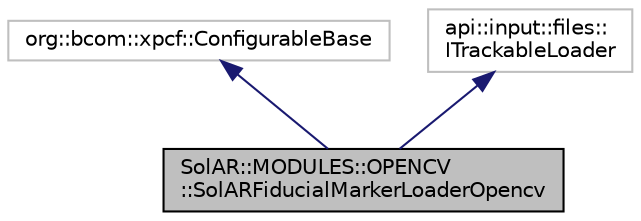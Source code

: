 digraph "SolAR::MODULES::OPENCV::SolARFiducialMarkerLoaderOpencv"
{
 // LATEX_PDF_SIZE
  edge [fontname="Helvetica",fontsize="10",labelfontname="Helvetica",labelfontsize="10"];
  node [fontname="Helvetica",fontsize="10",shape=record];
  Node1 [label="SolAR::MODULES::OPENCV\l::SolARFiducialMarkerLoaderOpencv",height=0.2,width=0.4,color="black", fillcolor="grey75", style="filled", fontcolor="black",tooltip="Loads a fiducial marker from a description file. UUID: d0116ed2-45d7-455d-8011-57959da1b0fa"];
  Node2 -> Node1 [dir="back",color="midnightblue",fontsize="10",style="solid",fontname="Helvetica"];
  Node2 [label="org::bcom::xpcf::ConfigurableBase",height=0.2,width=0.4,color="grey75", fillcolor="white", style="filled",tooltip=" "];
  Node3 -> Node1 [dir="back",color="midnightblue",fontsize="10",style="solid",fontname="Helvetica"];
  Node3 [label="api::input::files::\lITrackableLoader",height=0.2,width=0.4,color="grey75", fillcolor="white", style="filled",tooltip=" "];
}
